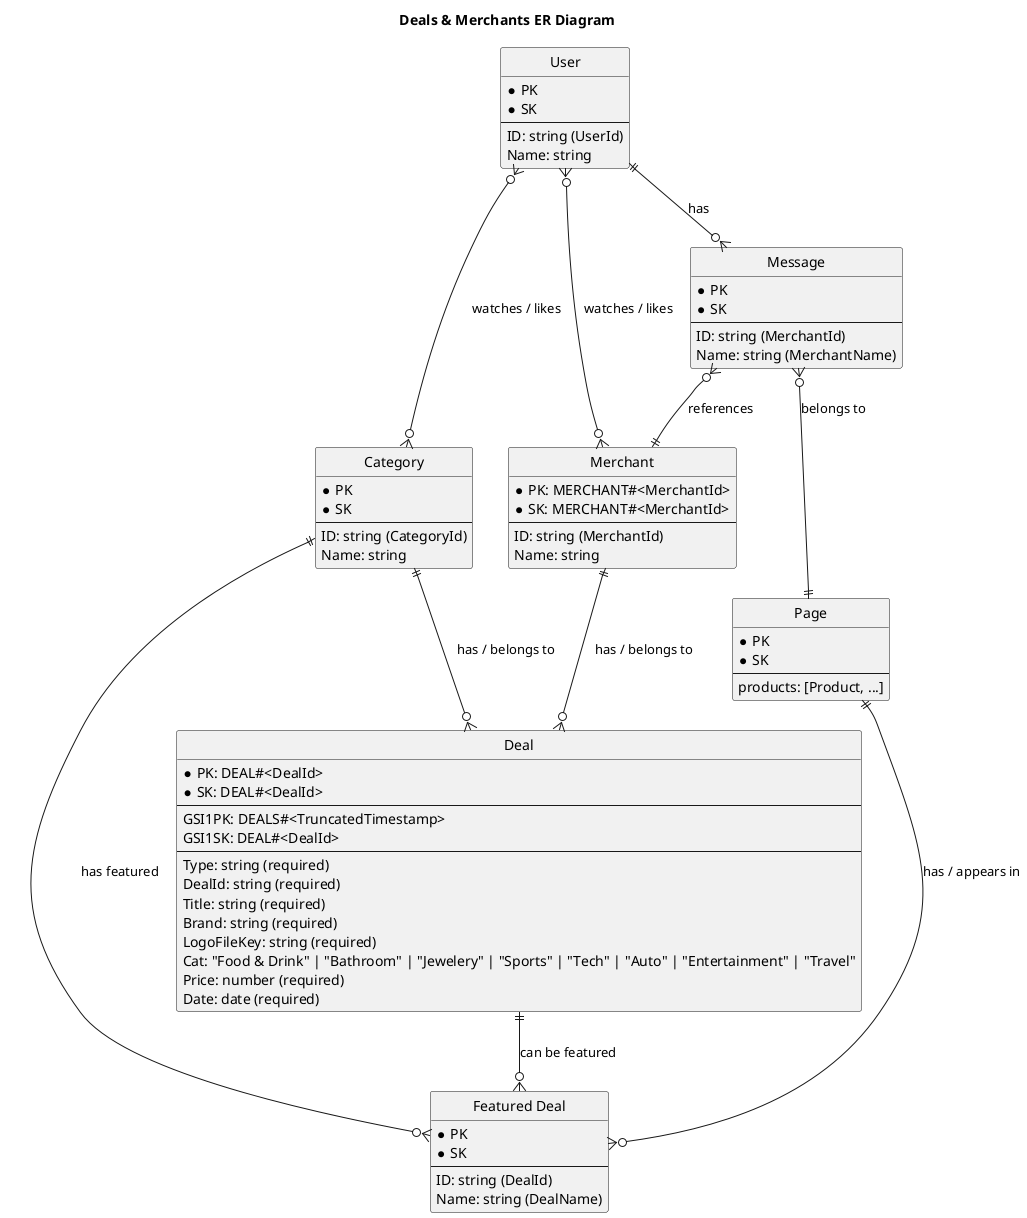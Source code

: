 @startuml
title Deals & Merchants ER Diagram

hide circle
skinparam entity {
  BackgroundColor #f5f5f5
  BorderColor #666666
  FontColor #333333
}

entity "Deal" as Deal {
  *PK: DEAL#<DealId>
  *SK: DEAL#<DealId>
  --
  GSI1PK: DEALS#<TruncatedTimestamp>
  GSI1SK: DEAL#<DealId>
  --
  Type: string (required)
  DealId: string (required)
  Title: string (required)
  Brand: string (required)
  LogoFileKey: string (required)
  Cat: "Food & Drink" | "Bathroom" | "Jewelery" | "Sports" | "Tech" | "Auto" | "Entertainment" | "Travel"
  Price: number (required)
  Date: date (required)
}

entity "Page" as Page {
  *PK
  *SK
  --
  products: [Product, ...]
}

entity "Message" as Message {
  *PK
  *SK
  --
  ID: string (MerchantId)
  Name: string (MerchantName)
}

entity "Category" as Category {
  *PK
  *SK
  --
  ID: string (CategoryId)
  Name: string
}

entity "Featured Deal" as FeaturedDeal {
  *PK
  *SK
  --
  ID: string (DealId)
  Name: string (DealName)
}

entity "User" as User {
  *PK
  *SK
  --
  ID: string (UserId)
  Name: string
}

entity "Merchant" as Merchant {
  *PK: MERCHANT#<MerchantId>
  *SK: MERCHANT#<MerchantId>
  --
  ID: string (MerchantId)
  Name: string
}

Category ||--o{ Deal : "has / belongs to"
Category ||--o{ FeaturedDeal : "has featured"
Merchant ||--o{ Deal : "has / belongs to"
Page ||--o{ FeaturedDeal : "has / appears in"
Deal ||--o{ FeaturedDeal : "can be featured"
User ||--o{ Message : "has"
Message }o--|| Page : "belongs to"
Message }o--|| Merchant : "references"
User }o--o{ Merchant : "watches / likes"
User }o--o{ Category : "watches / likes"
@enduml

